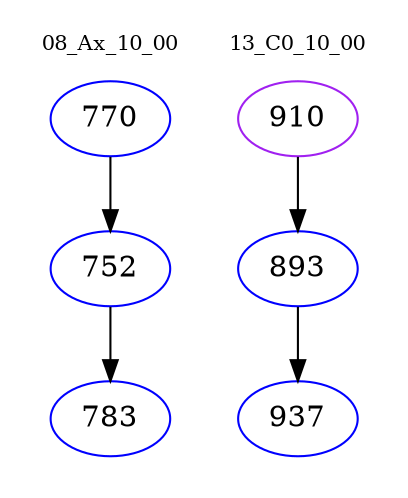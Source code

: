 digraph{
subgraph cluster_0 {
color = white
label = "08_Ax_10_00";
fontsize=10;
T0_770 [label="770", color="blue"]
T0_770 -> T0_752 [color="black"]
T0_752 [label="752", color="blue"]
T0_752 -> T0_783 [color="black"]
T0_783 [label="783", color="blue"]
}
subgraph cluster_1 {
color = white
label = "13_C0_10_00";
fontsize=10;
T1_910 [label="910", color="purple"]
T1_910 -> T1_893 [color="black"]
T1_893 [label="893", color="blue"]
T1_893 -> T1_937 [color="black"]
T1_937 [label="937", color="blue"]
}
}
